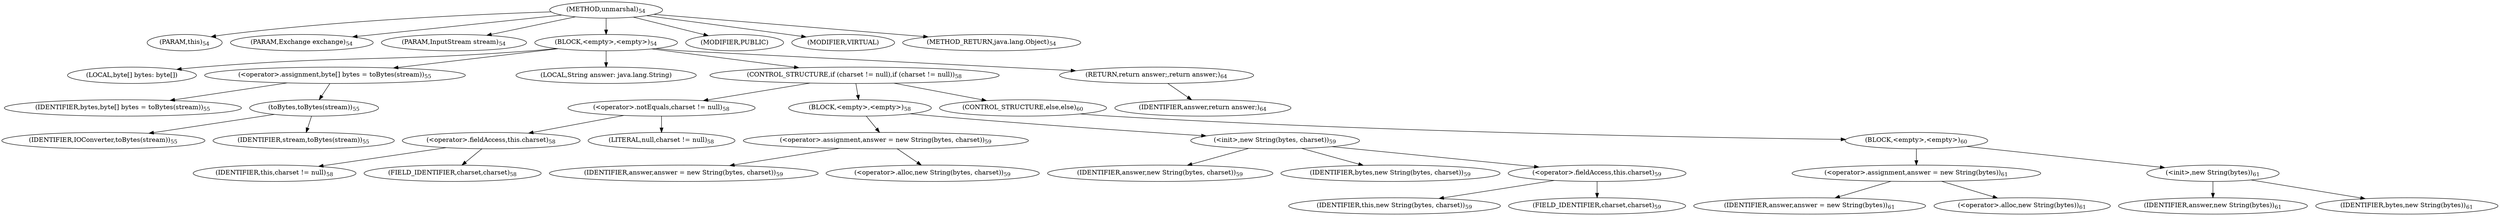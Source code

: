digraph "unmarshal" {  
"79" [label = <(METHOD,unmarshal)<SUB>54</SUB>> ]
"80" [label = <(PARAM,this)<SUB>54</SUB>> ]
"81" [label = <(PARAM,Exchange exchange)<SUB>54</SUB>> ]
"82" [label = <(PARAM,InputStream stream)<SUB>54</SUB>> ]
"83" [label = <(BLOCK,&lt;empty&gt;,&lt;empty&gt;)<SUB>54</SUB>> ]
"84" [label = <(LOCAL,byte[] bytes: byte[])> ]
"85" [label = <(&lt;operator&gt;.assignment,byte[] bytes = toBytes(stream))<SUB>55</SUB>> ]
"86" [label = <(IDENTIFIER,bytes,byte[] bytes = toBytes(stream))<SUB>55</SUB>> ]
"87" [label = <(toBytes,toBytes(stream))<SUB>55</SUB>> ]
"88" [label = <(IDENTIFIER,IOConverter,toBytes(stream))<SUB>55</SUB>> ]
"89" [label = <(IDENTIFIER,stream,toBytes(stream))<SUB>55</SUB>> ]
"6" [label = <(LOCAL,String answer: java.lang.String)> ]
"90" [label = <(CONTROL_STRUCTURE,if (charset != null),if (charset != null))<SUB>58</SUB>> ]
"91" [label = <(&lt;operator&gt;.notEquals,charset != null)<SUB>58</SUB>> ]
"92" [label = <(&lt;operator&gt;.fieldAccess,this.charset)<SUB>58</SUB>> ]
"93" [label = <(IDENTIFIER,this,charset != null)<SUB>58</SUB>> ]
"94" [label = <(FIELD_IDENTIFIER,charset,charset)<SUB>58</SUB>> ]
"95" [label = <(LITERAL,null,charset != null)<SUB>58</SUB>> ]
"96" [label = <(BLOCK,&lt;empty&gt;,&lt;empty&gt;)<SUB>58</SUB>> ]
"97" [label = <(&lt;operator&gt;.assignment,answer = new String(bytes, charset))<SUB>59</SUB>> ]
"98" [label = <(IDENTIFIER,answer,answer = new String(bytes, charset))<SUB>59</SUB>> ]
"99" [label = <(&lt;operator&gt;.alloc,new String(bytes, charset))<SUB>59</SUB>> ]
"100" [label = <(&lt;init&gt;,new String(bytes, charset))<SUB>59</SUB>> ]
"5" [label = <(IDENTIFIER,answer,new String(bytes, charset))<SUB>59</SUB>> ]
"101" [label = <(IDENTIFIER,bytes,new String(bytes, charset))<SUB>59</SUB>> ]
"102" [label = <(&lt;operator&gt;.fieldAccess,this.charset)<SUB>59</SUB>> ]
"103" [label = <(IDENTIFIER,this,new String(bytes, charset))<SUB>59</SUB>> ]
"104" [label = <(FIELD_IDENTIFIER,charset,charset)<SUB>59</SUB>> ]
"105" [label = <(CONTROL_STRUCTURE,else,else)<SUB>60</SUB>> ]
"106" [label = <(BLOCK,&lt;empty&gt;,&lt;empty&gt;)<SUB>60</SUB>> ]
"107" [label = <(&lt;operator&gt;.assignment,answer = new String(bytes))<SUB>61</SUB>> ]
"108" [label = <(IDENTIFIER,answer,answer = new String(bytes))<SUB>61</SUB>> ]
"109" [label = <(&lt;operator&gt;.alloc,new String(bytes))<SUB>61</SUB>> ]
"110" [label = <(&lt;init&gt;,new String(bytes))<SUB>61</SUB>> ]
"7" [label = <(IDENTIFIER,answer,new String(bytes))<SUB>61</SUB>> ]
"111" [label = <(IDENTIFIER,bytes,new String(bytes))<SUB>61</SUB>> ]
"112" [label = <(RETURN,return answer;,return answer;)<SUB>64</SUB>> ]
"113" [label = <(IDENTIFIER,answer,return answer;)<SUB>64</SUB>> ]
"114" [label = <(MODIFIER,PUBLIC)> ]
"115" [label = <(MODIFIER,VIRTUAL)> ]
"116" [label = <(METHOD_RETURN,java.lang.Object)<SUB>54</SUB>> ]
  "79" -> "80" 
  "79" -> "81" 
  "79" -> "82" 
  "79" -> "83" 
  "79" -> "114" 
  "79" -> "115" 
  "79" -> "116" 
  "83" -> "84" 
  "83" -> "85" 
  "83" -> "6" 
  "83" -> "90" 
  "83" -> "112" 
  "85" -> "86" 
  "85" -> "87" 
  "87" -> "88" 
  "87" -> "89" 
  "90" -> "91" 
  "90" -> "96" 
  "90" -> "105" 
  "91" -> "92" 
  "91" -> "95" 
  "92" -> "93" 
  "92" -> "94" 
  "96" -> "97" 
  "96" -> "100" 
  "97" -> "98" 
  "97" -> "99" 
  "100" -> "5" 
  "100" -> "101" 
  "100" -> "102" 
  "102" -> "103" 
  "102" -> "104" 
  "105" -> "106" 
  "106" -> "107" 
  "106" -> "110" 
  "107" -> "108" 
  "107" -> "109" 
  "110" -> "7" 
  "110" -> "111" 
  "112" -> "113" 
}
